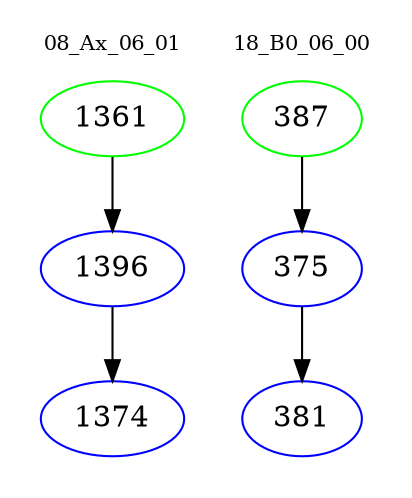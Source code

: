 digraph{
subgraph cluster_0 {
color = white
label = "08_Ax_06_01";
fontsize=10;
T0_1361 [label="1361", color="green"]
T0_1361 -> T0_1396 [color="black"]
T0_1396 [label="1396", color="blue"]
T0_1396 -> T0_1374 [color="black"]
T0_1374 [label="1374", color="blue"]
}
subgraph cluster_1 {
color = white
label = "18_B0_06_00";
fontsize=10;
T1_387 [label="387", color="green"]
T1_387 -> T1_375 [color="black"]
T1_375 [label="375", color="blue"]
T1_375 -> T1_381 [color="black"]
T1_381 [label="381", color="blue"]
}
}
